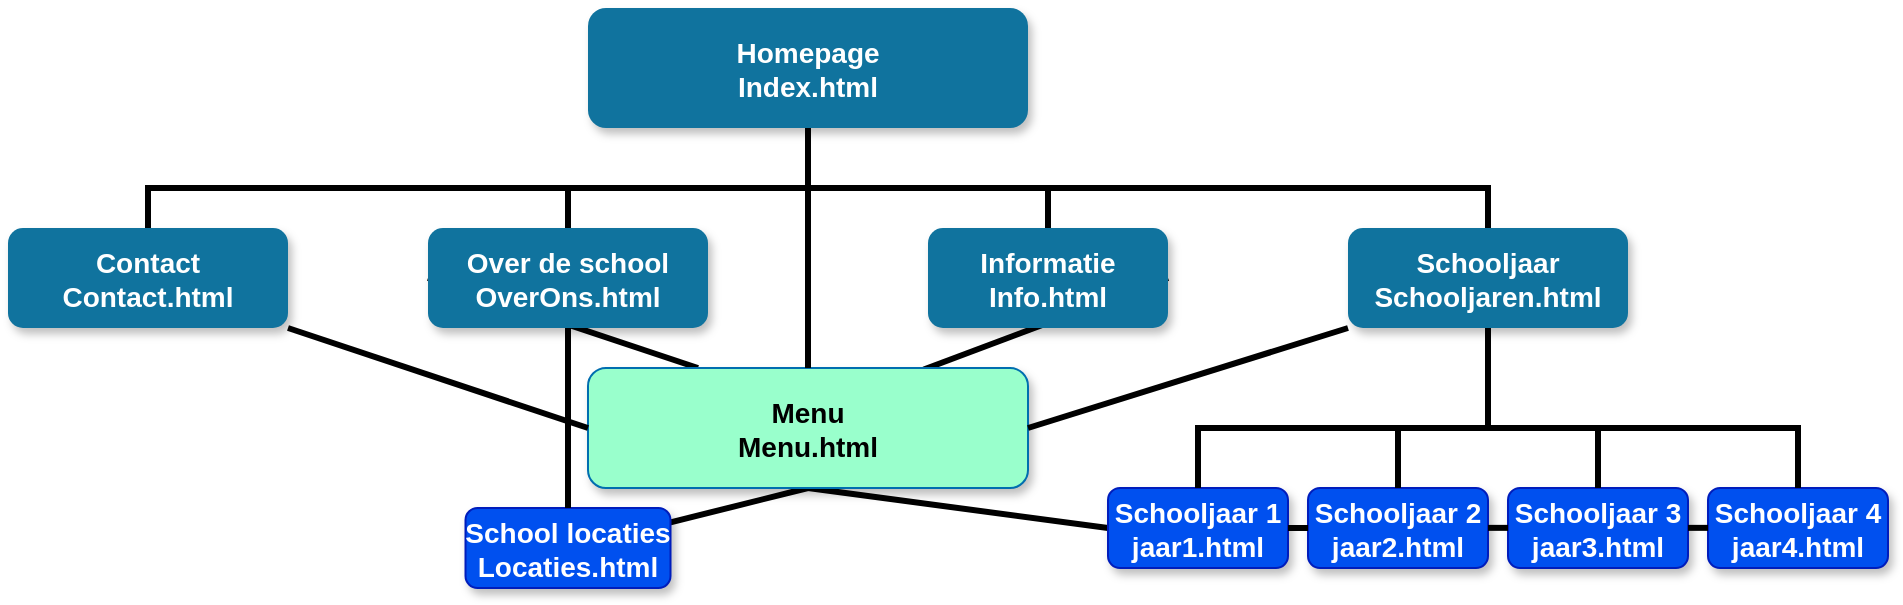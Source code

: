 <mxfile version="20.3.0" type="device"><diagram name="Page-1" id="97916047-d0de-89f5-080d-49f4d83e522f"><mxGraphModel dx="1662" dy="965" grid="1" gridSize="10" guides="1" tooltips="1" connect="1" arrows="1" fold="1" page="1" pageScale="1.5" pageWidth="1169" pageHeight="827" background="none" math="0" shadow="0"><root><mxCell id="0"/><mxCell id="1" parent="0"/><mxCell id="YnQYlghecFfu57KZKKzt-61" value="" style="endArrow=none;html=1;rounded=0;strokeWidth=3;fontColor=#000000;entryX=0.5;entryY=1;entryDx=0;entryDy=0;exitX=0;exitY=0.5;exitDx=0;exitDy=0;" edge="1" parent="1" source="rJhZRpLGs7Kvut3BMD5f-61" target="rJhZRpLGs7Kvut3BMD5f-63"><mxGeometry width="50" height="50" relative="1" as="geometry"><mxPoint x="850" y="320" as="sourcePoint"/><mxPoint x="900" y="270" as="targetPoint"/></mxGeometry></mxCell><mxCell id="YnQYlghecFfu57KZKKzt-60" value="" style="endArrow=none;html=1;rounded=0;strokeWidth=3;fontColor=#000000;entryX=0.5;entryY=1;entryDx=0;entryDy=0;" edge="1" parent="1" source="YnQYlghecFfu57KZKKzt-46" target="rJhZRpLGs7Kvut3BMD5f-63"><mxGeometry width="50" height="50" relative="1" as="geometry"><mxPoint x="860" y="320" as="sourcePoint"/><mxPoint x="910" y="270" as="targetPoint"/></mxGeometry></mxCell><mxCell id="YnQYlghecFfu57KZKKzt-55" value="" style="endArrow=none;html=1;rounded=0;strokeWidth=3;entryX=1;entryY=0.5;entryDx=0;entryDy=0;exitX=0.763;exitY=0.012;exitDx=0;exitDy=0;exitPerimeter=0;" edge="1" parent="1" source="rJhZRpLGs7Kvut3BMD5f-63" target="rJhZRpLGs7Kvut3BMD5f-65"><mxGeometry width="50" height="50" relative="1" as="geometry"><mxPoint x="920" y="200" as="sourcePoint"/><mxPoint x="980" y="190" as="targetPoint"/></mxGeometry></mxCell><mxCell id="YnQYlghecFfu57KZKKzt-56" value="" style="endArrow=none;html=1;rounded=0;strokeWidth=3;entryX=0;entryY=0.5;entryDx=0;entryDy=0;exitX=0.25;exitY=0;exitDx=0;exitDy=0;" edge="1" parent="1" source="rJhZRpLGs7Kvut3BMD5f-63" target="rJhZRpLGs7Kvut3BMD5f-55"><mxGeometry width="50" height="50" relative="1" as="geometry"><mxPoint x="810" y="230" as="sourcePoint"/><mxPoint x="860" y="180" as="targetPoint"/></mxGeometry></mxCell><mxCell id="3" value="Homepage&#10;Index.html" style="rounded=1;fillColor=#10739E;strokeColor=none;shadow=1;gradientColor=none;fontStyle=1;fontColor=#FFFFFF;fontSize=14;" parent="1" vertex="1"><mxGeometry x="750" y="30" width="220" height="60" as="geometry"/></mxCell><mxCell id="rJhZRpLGs7Kvut3BMD5f-55" value="Over de school&#10;OverOns.html" style="rounded=1;fillColor=#10739E;strokeColor=none;shadow=1;gradientColor=none;fontStyle=1;fontColor=#FFFFFF;fontSize=14;" parent="1" vertex="1"><mxGeometry x="670" y="140" width="140" height="50" as="geometry"/></mxCell><mxCell id="rJhZRpLGs7Kvut3BMD5f-56" value="Contact&#10;Contact.html" style="rounded=1;fillColor=#10739E;strokeColor=none;shadow=1;gradientColor=none;fontStyle=1;fontColor=#FFFFFF;fontSize=14;" parent="1" vertex="1"><mxGeometry x="460" y="140" width="140" height="50" as="geometry"/></mxCell><mxCell id="rJhZRpLGs7Kvut3BMD5f-57" value="Schooljaar&#10;Schooljaren.html" style="rounded=1;fillColor=#10739E;strokeColor=none;shadow=1;gradientColor=none;fontStyle=1;fontColor=#FFFFFF;fontSize=14;" parent="1" vertex="1"><mxGeometry x="1130" y="140" width="140" height="50" as="geometry"/></mxCell><mxCell id="rJhZRpLGs7Kvut3BMD5f-58" value="Schooljaar 3&#10;jaar3.html" style="rounded=1;fillColor=#0050ef;strokeColor=#001DBC;shadow=1;fontStyle=1;fontSize=14;fontColor=#ffffff;" parent="1" vertex="1"><mxGeometry x="1210" y="270" width="90" height="40" as="geometry"/></mxCell><mxCell id="rJhZRpLGs7Kvut3BMD5f-59" value="Schooljaar 4&#10;jaar4.html" style="rounded=1;fillColor=#0050ef;strokeColor=#001DBC;shadow=1;fontStyle=1;fontSize=14;fontColor=#ffffff;" parent="1" vertex="1"><mxGeometry x="1310" y="270" width="90" height="40" as="geometry"/></mxCell><mxCell id="rJhZRpLGs7Kvut3BMD5f-61" value="Schooljaar 1&#10;jaar1.html" style="rounded=1;shadow=1;fontStyle=1;fontSize=14;fillColor=#0050ef;fontColor=#ffffff;strokeColor=#001DBC;" parent="1" vertex="1"><mxGeometry x="1010" y="270" width="90" height="40" as="geometry"/></mxCell><mxCell id="rJhZRpLGs7Kvut3BMD5f-62" value="Schooljaar 2&#10;jaar2.html" style="rounded=1;fillColor=#0050ef;strokeColor=#001DBC;shadow=1;fontStyle=1;fontSize=14;fontColor=#ffffff;" parent="1" vertex="1"><mxGeometry x="1110" y="270" width="90" height="40" as="geometry"/></mxCell><mxCell id="rJhZRpLGs7Kvut3BMD5f-63" value="Menu&#10;Menu.html" style="rounded=1;fillColor=#99FFCC;strokeColor=#006EAF;shadow=1;fontStyle=1;fontColor=#000000;fontSize=14;" parent="1" vertex="1"><mxGeometry x="750" y="210" width="220" height="60" as="geometry"/></mxCell><mxCell id="rJhZRpLGs7Kvut3BMD5f-65" value="Informatie&#10;Info.html" style="rounded=1;fillColor=#10739E;strokeColor=none;shadow=1;gradientColor=none;fontStyle=1;fontColor=#FFFFFF;fontSize=14;" parent="1" vertex="1"><mxGeometry x="920" y="140" width="120" height="50" as="geometry"/></mxCell><mxCell id="YnQYlghecFfu57KZKKzt-31" value="" style="endArrow=none;html=1;rounded=0;entryX=0.5;entryY=0;entryDx=0;entryDy=0;exitX=0.5;exitY=1;exitDx=0;exitDy=0;strokeWidth=3;" edge="1" parent="1" source="rJhZRpLGs7Kvut3BMD5f-57" target="rJhZRpLGs7Kvut3BMD5f-62"><mxGeometry width="50" height="50" relative="1" as="geometry"><mxPoint x="1200" y="270" as="sourcePoint"/><mxPoint x="1170" y="280" as="targetPoint"/><Array as="points"><mxPoint x="1200" y="240"/><mxPoint x="1155" y="240"/></Array></mxGeometry></mxCell><mxCell id="YnQYlghecFfu57KZKKzt-32" value="" style="endArrow=none;html=1;rounded=0;exitX=0.5;exitY=1;exitDx=0;exitDy=0;strokeWidth=3;entryX=0.5;entryY=0;entryDx=0;entryDy=0;" edge="1" parent="1" source="rJhZRpLGs7Kvut3BMD5f-57" target="rJhZRpLGs7Kvut3BMD5f-59"><mxGeometry width="50" height="50" relative="1" as="geometry"><mxPoint x="1210" y="230" as="sourcePoint"/><mxPoint x="1360" y="350" as="targetPoint"/><Array as="points"><mxPoint x="1200" y="240"/><mxPoint x="1355" y="240"/></Array></mxGeometry></mxCell><mxCell id="YnQYlghecFfu57KZKKzt-33" value="" style="endArrow=none;html=1;rounded=0;entryX=0.5;entryY=0;entryDx=0;entryDy=0;exitX=0.5;exitY=1;exitDx=0;exitDy=0;strokeWidth=3;" edge="1" parent="1" source="rJhZRpLGs7Kvut3BMD5f-57" target="rJhZRpLGs7Kvut3BMD5f-58"><mxGeometry width="50" height="50" relative="1" as="geometry"><mxPoint x="1220" y="240" as="sourcePoint"/><mxPoint x="1175" y="350" as="targetPoint"/><Array as="points"><mxPoint x="1200" y="240"/><mxPoint x="1255" y="240"/></Array></mxGeometry></mxCell><mxCell id="YnQYlghecFfu57KZKKzt-34" value="" style="endArrow=none;html=1;rounded=0;entryX=0.5;entryY=0;entryDx=0;entryDy=0;exitX=0.5;exitY=1;exitDx=0;exitDy=0;strokeWidth=3;" edge="1" parent="1" source="rJhZRpLGs7Kvut3BMD5f-57" target="rJhZRpLGs7Kvut3BMD5f-61"><mxGeometry width="50" height="50" relative="1" as="geometry"><mxPoint x="1230" y="250" as="sourcePoint"/><mxPoint x="1185" y="360" as="targetPoint"/><Array as="points"><mxPoint x="1200" y="240"/><mxPoint x="1055" y="240"/></Array></mxGeometry></mxCell><mxCell id="YnQYlghecFfu57KZKKzt-36" value="" style="endArrow=none;html=1;rounded=0;strokeWidth=3;exitX=0.5;exitY=0;exitDx=0;exitDy=0;entryX=0.5;entryY=1;entryDx=0;entryDy=0;" edge="1" parent="1" source="rJhZRpLGs7Kvut3BMD5f-55" target="3"><mxGeometry width="50" height="50" relative="1" as="geometry"><mxPoint x="850" y="150" as="sourcePoint"/><mxPoint x="860" y="120" as="targetPoint"/><Array as="points"><mxPoint x="740" y="120"/><mxPoint x="860" y="120"/></Array></mxGeometry></mxCell><mxCell id="YnQYlghecFfu57KZKKzt-37" value="" style="endArrow=none;html=1;rounded=0;strokeWidth=3;exitX=0.5;exitY=0;exitDx=0;exitDy=0;entryX=0.5;entryY=1;entryDx=0;entryDy=0;" edge="1" parent="1" source="rJhZRpLGs7Kvut3BMD5f-65" target="3"><mxGeometry width="50" height="50" relative="1" as="geometry"><mxPoint x="630" y="170" as="sourcePoint"/><mxPoint x="870" y="120" as="targetPoint"/><Array as="points"><mxPoint x="980" y="120"/><mxPoint x="860" y="120"/></Array></mxGeometry></mxCell><mxCell id="YnQYlghecFfu57KZKKzt-38" value="" style="endArrow=none;html=1;rounded=0;strokeWidth=3;exitX=0.5;exitY=0;exitDx=0;exitDy=0;entryX=0.5;entryY=1;entryDx=0;entryDy=0;" edge="1" parent="1" source="rJhZRpLGs7Kvut3BMD5f-56" target="3"><mxGeometry width="50" height="50" relative="1" as="geometry"><mxPoint x="640" y="180" as="sourcePoint"/><mxPoint x="880" y="130" as="targetPoint"/><Array as="points"><mxPoint x="530" y="120"/><mxPoint x="860" y="120"/></Array></mxGeometry></mxCell><mxCell id="YnQYlghecFfu57KZKKzt-39" value="" style="endArrow=none;html=1;rounded=0;strokeWidth=3;exitX=0.5;exitY=0;exitDx=0;exitDy=0;entryX=0.5;entryY=1;entryDx=0;entryDy=0;" edge="1" parent="1" source="rJhZRpLGs7Kvut3BMD5f-57" target="3"><mxGeometry width="50" height="50" relative="1" as="geometry"><mxPoint x="650" y="190" as="sourcePoint"/><mxPoint x="890" y="140" as="targetPoint"/><Array as="points"><mxPoint x="1200" y="120"/><mxPoint x="860" y="120"/></Array></mxGeometry></mxCell><mxCell id="YnQYlghecFfu57KZKKzt-41" value="" style="endArrow=none;html=1;rounded=0;strokeWidth=3;exitX=1;exitY=0.5;exitDx=0;exitDy=0;entryX=0;entryY=0.5;entryDx=0;entryDy=0;" edge="1" parent="1" source="rJhZRpLGs7Kvut3BMD5f-61" target="rJhZRpLGs7Kvut3BMD5f-62"><mxGeometry width="50" height="50" relative="1" as="geometry"><mxPoint x="1100" y="340" as="sourcePoint"/><mxPoint x="1150" y="290" as="targetPoint"/></mxGeometry></mxCell><mxCell id="YnQYlghecFfu57KZKKzt-42" value="" style="endArrow=none;html=1;rounded=0;strokeWidth=3;exitX=1;exitY=0.5;exitDx=0;exitDy=0;entryX=0;entryY=0.5;entryDx=0;entryDy=0;" edge="1" parent="1"><mxGeometry width="50" height="50" relative="1" as="geometry"><mxPoint x="1200" y="289.93" as="sourcePoint"/><mxPoint x="1210" y="289.93" as="targetPoint"/><Array as="points"><mxPoint x="1210" y="289.93"/></Array></mxGeometry></mxCell><mxCell id="YnQYlghecFfu57KZKKzt-44" value="" style="endArrow=none;html=1;rounded=0;strokeWidth=3;exitX=1;exitY=0.5;exitDx=0;exitDy=0;entryX=0;entryY=0.5;entryDx=0;entryDy=0;" edge="1" parent="1"><mxGeometry width="50" height="50" relative="1" as="geometry"><mxPoint x="1300" y="289.93" as="sourcePoint"/><mxPoint x="1310" y="289.93" as="targetPoint"/></mxGeometry></mxCell><mxCell id="YnQYlghecFfu57KZKKzt-46" value="School locaties&#10;Locaties.html" style="rounded=1;shadow=1;fontStyle=1;fontSize=14;fillColor=#0050ef;fontColor=#ffffff;strokeColor=#001DBC;" vertex="1" parent="1"><mxGeometry x="688.75" y="280" width="102.5" height="40" as="geometry"/></mxCell><mxCell id="YnQYlghecFfu57KZKKzt-51" value="" style="endArrow=none;html=1;rounded=0;strokeWidth=3;entryX=0.5;entryY=1;entryDx=0;entryDy=0;exitX=0.5;exitY=0;exitDx=0;exitDy=0;" edge="1" parent="1" source="rJhZRpLGs7Kvut3BMD5f-63" target="3"><mxGeometry width="50" height="50" relative="1" as="geometry"><mxPoint x="860" y="190" as="sourcePoint"/><mxPoint x="910" y="140" as="targetPoint"/></mxGeometry></mxCell><mxCell id="YnQYlghecFfu57KZKKzt-54" value="" style="endArrow=none;html=1;rounded=0;strokeWidth=3;entryX=0.5;entryY=1;entryDx=0;entryDy=0;exitX=0.5;exitY=0;exitDx=0;exitDy=0;" edge="1" parent="1" source="YnQYlghecFfu57KZKKzt-46" target="rJhZRpLGs7Kvut3BMD5f-55"><mxGeometry width="50" height="50" relative="1" as="geometry"><mxPoint x="690" y="260" as="sourcePoint"/><mxPoint x="740" y="210" as="targetPoint"/></mxGeometry></mxCell><mxCell id="YnQYlghecFfu57KZKKzt-57" value="" style="endArrow=none;html=1;rounded=0;strokeWidth=3;exitX=1;exitY=0.5;exitDx=0;exitDy=0;entryX=0;entryY=1;entryDx=0;entryDy=0;" edge="1" parent="1" source="rJhZRpLGs7Kvut3BMD5f-63" target="rJhZRpLGs7Kvut3BMD5f-57"><mxGeometry width="50" height="50" relative="1" as="geometry"><mxPoint x="1030" y="240" as="sourcePoint"/><mxPoint x="1080" y="190" as="targetPoint"/></mxGeometry></mxCell><mxCell id="YnQYlghecFfu57KZKKzt-58" value="" style="endArrow=none;html=1;rounded=0;strokeWidth=3;entryX=1;entryY=1;entryDx=0;entryDy=0;exitX=0;exitY=0.5;exitDx=0;exitDy=0;" edge="1" parent="1" source="rJhZRpLGs7Kvut3BMD5f-63" target="rJhZRpLGs7Kvut3BMD5f-56"><mxGeometry width="50" height="50" relative="1" as="geometry"><mxPoint x="610" y="270" as="sourcePoint"/><mxPoint x="660" y="220" as="targetPoint"/></mxGeometry></mxCell></root></mxGraphModel></diagram></mxfile>